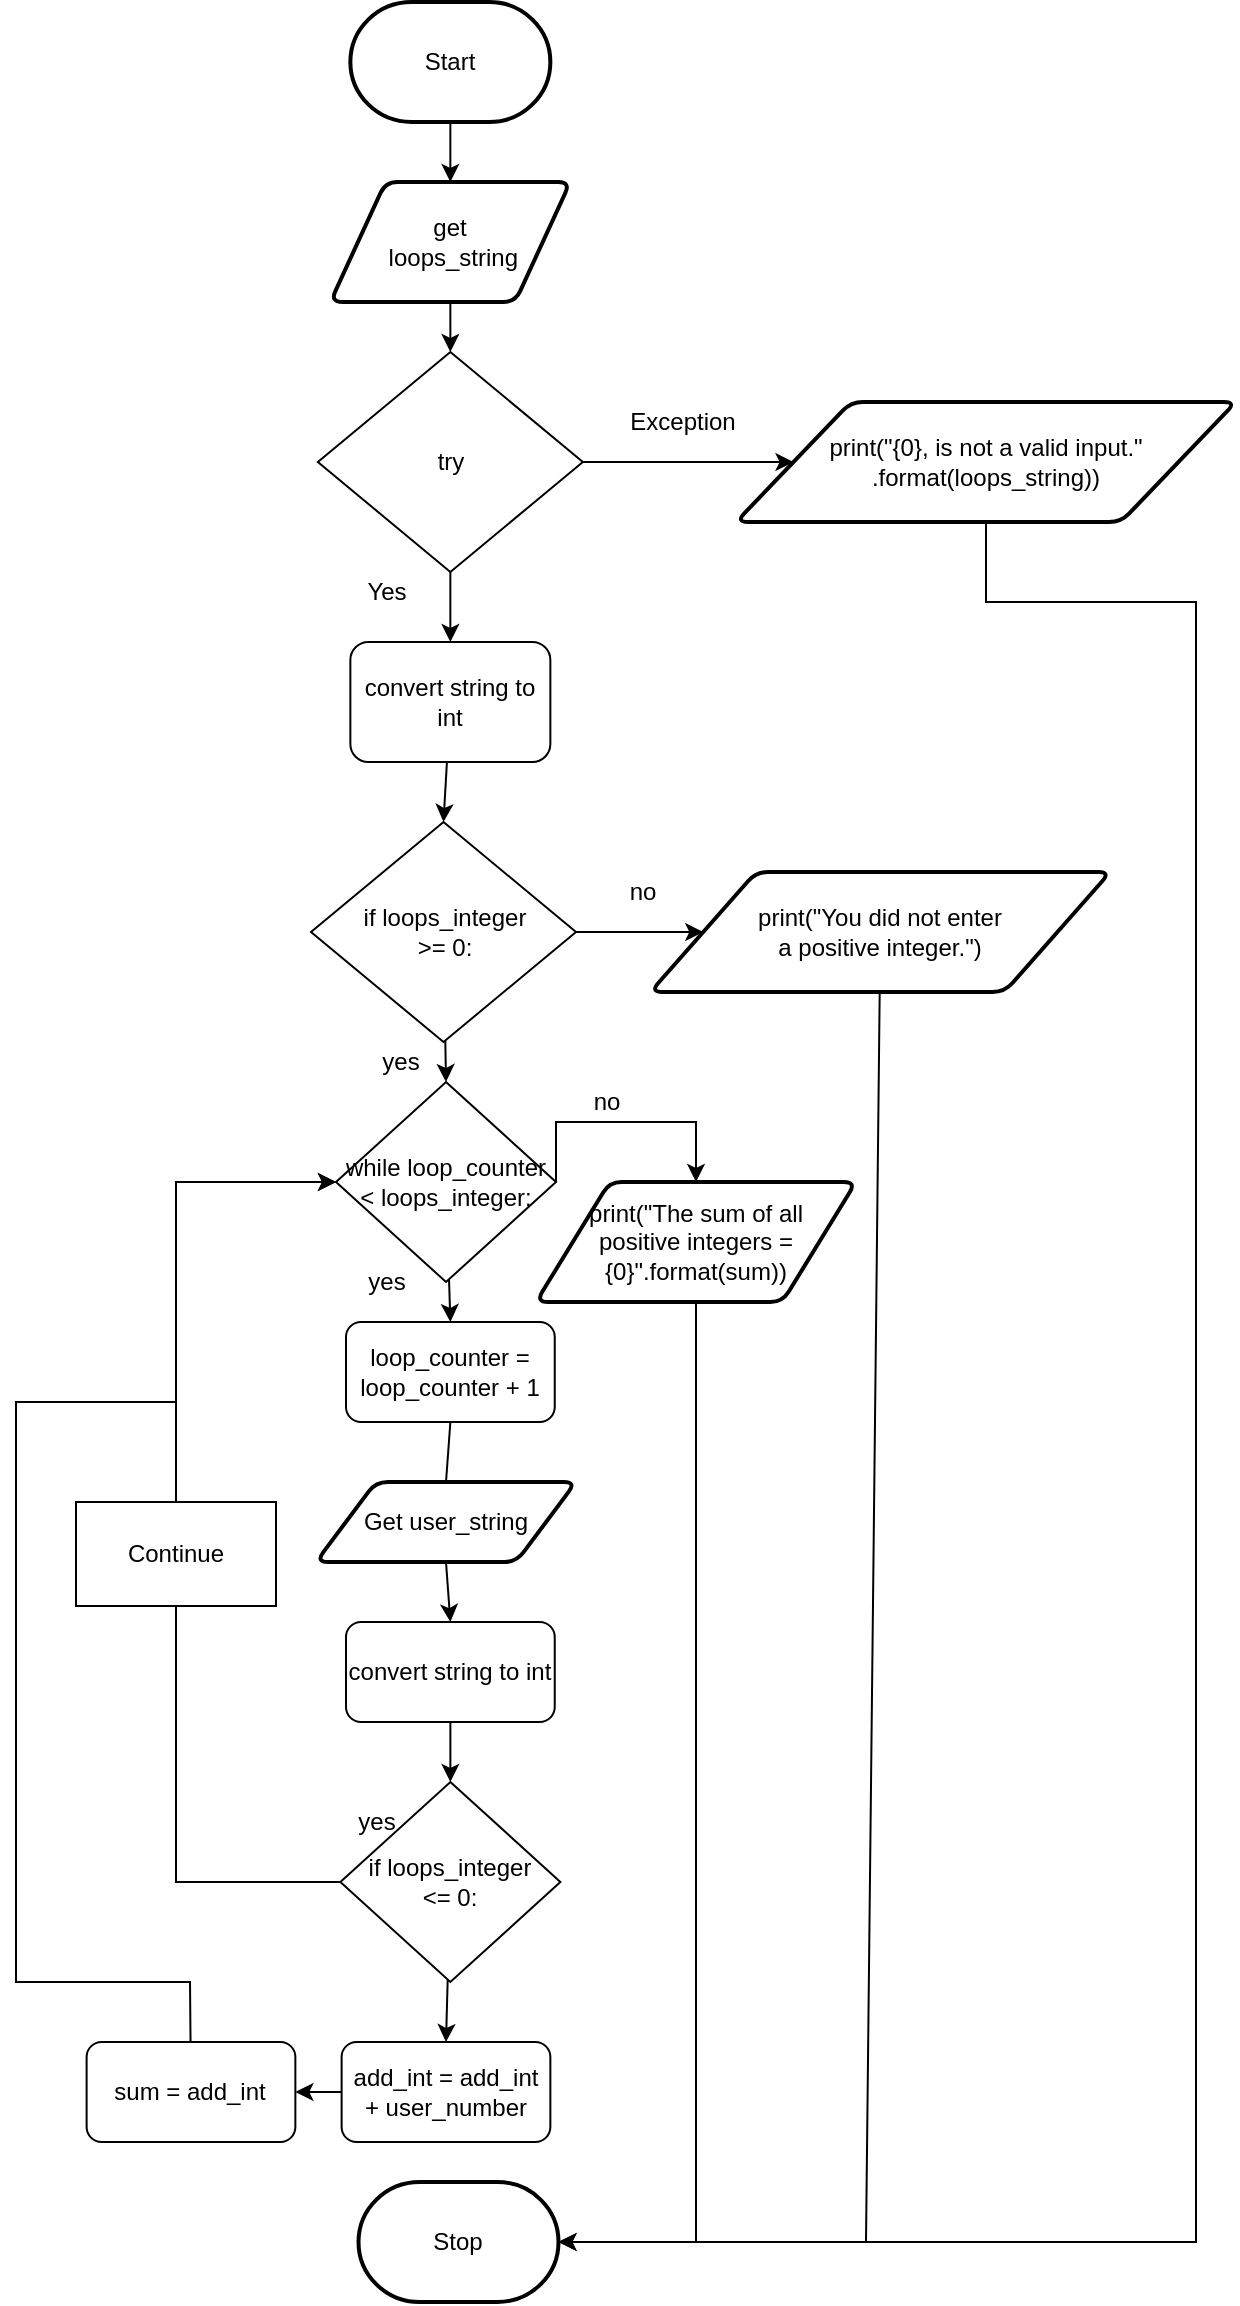 <mxfile>
    <diagram id="tYJdsMAIOQ761ntMj-JU" name="Page-1">
        <mxGraphModel dx="477" dy="215" grid="1" gridSize="10" guides="1" tooltips="1" connect="1" arrows="1" fold="1" page="1" pageScale="1" pageWidth="1200" pageHeight="1600" math="0" shadow="0">
            <root>
                <mxCell id="0"/>
                <mxCell id="1" parent="0"/>
                <mxCell id="3" style="edgeStyle=none;html=1;entryX=0.5;entryY=0;entryDx=0;entryDy=0;" parent="1" source="2" target="20" edge="1">
                    <mxGeometry relative="1" as="geometry">
                        <mxPoint x="220" y="220" as="targetPoint"/>
                    </mxGeometry>
                </mxCell>
                <mxCell id="2" value="Start" style="strokeWidth=2;html=1;shape=mxgraph.flowchart.terminator;whiteSpace=wrap;" parent="1" vertex="1">
                    <mxGeometry x="217.18" y="70" width="100" height="60" as="geometry"/>
                </mxCell>
                <mxCell id="6" style="edgeStyle=none;html=1;exitX=0.5;exitY=1;exitDx=0;exitDy=0;entryX=0.5;entryY=0;entryDx=0;entryDy=0;" parent="1" source="20" target="21" edge="1">
                    <mxGeometry relative="1" as="geometry">
                        <mxPoint x="300" y="310" as="sourcePoint"/>
                        <mxPoint x="300" y="220" as="targetPoint"/>
                    </mxGeometry>
                </mxCell>
                <mxCell id="8" style="edgeStyle=none;html=1;exitX=0.5;exitY=1;exitDx=0;exitDy=0;entryX=0.5;entryY=0;entryDx=0;entryDy=0;" parent="1" source="21" target="52" edge="1">
                    <mxGeometry relative="1" as="geometry">
                        <mxPoint x="280" y="415" as="targetPoint"/>
                        <mxPoint x="300" y="480" as="sourcePoint"/>
                    </mxGeometry>
                </mxCell>
                <mxCell id="20" value="get&lt;br&gt;&amp;nbsp;loops_string" style="shape=parallelogram;html=1;strokeWidth=2;perimeter=parallelogramPerimeter;whiteSpace=wrap;rounded=1;arcSize=12;size=0.23;" parent="1" vertex="1">
                    <mxGeometry x="207.18" y="160" width="120" height="60" as="geometry"/>
                </mxCell>
                <mxCell id="57" style="edgeStyle=none;html=1;exitX=0;exitY=0.5;exitDx=0;exitDy=0;" parent="1" source="21" target="58" edge="1">
                    <mxGeometry relative="1" as="geometry">
                        <mxPoint x="410" y="300" as="targetPoint"/>
                    </mxGeometry>
                </mxCell>
                <mxCell id="21" value="try" style="rhombus;whiteSpace=wrap;html=1;" parent="1" vertex="1">
                    <mxGeometry x="200.93" y="245" width="132.5" height="110" as="geometry"/>
                </mxCell>
                <mxCell id="22" value="Yes" style="text;html=1;align=center;verticalAlign=middle;resizable=0;points=[];autosize=1;strokeColor=none;fillColor=none;" parent="1" vertex="1">
                    <mxGeometry x="215" y="355" width="40" height="20" as="geometry"/>
                </mxCell>
                <mxCell id="26" value="Stop" style="strokeWidth=2;html=1;shape=mxgraph.flowchart.terminator;whiteSpace=wrap;" parent="1" vertex="1">
                    <mxGeometry x="221.25" y="1160" width="100" height="60" as="geometry"/>
                </mxCell>
                <mxCell id="54" style="edgeStyle=none;rounded=0;html=1;entryX=0.5;entryY=0;entryDx=0;entryDy=0;" parent="1" source="52" target="111" edge="1">
                    <mxGeometry relative="1" as="geometry">
                        <mxPoint x="281.25" y="470" as="targetPoint"/>
                    </mxGeometry>
                </mxCell>
                <mxCell id="52" value="&lt;font style=&quot;font-size: 12px&quot;&gt;convert string to int&lt;br&gt;&lt;/font&gt;" style="rounded=1;whiteSpace=wrap;html=1;" parent="1" vertex="1">
                    <mxGeometry x="217.18" y="390" width="100" height="60" as="geometry"/>
                </mxCell>
                <mxCell id="56" value="Exception" style="text;html=1;align=center;verticalAlign=middle;resizable=0;points=[];autosize=1;strokeColor=none;fillColor=none;" parent="1" vertex="1">
                    <mxGeometry x="347.5" y="270" width="70" height="20" as="geometry"/>
                </mxCell>
                <mxCell id="58" value="print(&quot;{0}, is not a valid input.&quot; .format(loops_string))" style="shape=parallelogram;html=1;strokeWidth=2;perimeter=parallelogramPerimeter;whiteSpace=wrap;rounded=1;arcSize=12;size=0.23;" parent="1" vertex="1">
                    <mxGeometry x="410" y="270" width="250" height="60" as="geometry"/>
                </mxCell>
                <mxCell id="113" style="edgeStyle=none;html=1;entryX=0;entryY=0.5;entryDx=0;entryDy=0;" parent="1" source="111" target="114" edge="1">
                    <mxGeometry relative="1" as="geometry">
                        <mxPoint x="390" y="535" as="targetPoint"/>
                    </mxGeometry>
                </mxCell>
                <mxCell id="131" style="edgeStyle=none;html=1;entryX=0.5;entryY=0;entryDx=0;entryDy=0;" parent="1" source="111" target="129" edge="1">
                    <mxGeometry relative="1" as="geometry"/>
                </mxCell>
                <mxCell id="111" value="if loops_integer &lt;br&gt;&amp;gt;= 0:" style="rhombus;whiteSpace=wrap;html=1;" parent="1" vertex="1">
                    <mxGeometry x="197.5" y="480" width="132.5" height="110" as="geometry"/>
                </mxCell>
                <mxCell id="112" value="no" style="text;html=1;align=center;verticalAlign=middle;resizable=0;points=[];autosize=1;strokeColor=none;fillColor=none;" parent="1" vertex="1">
                    <mxGeometry x="347.5" y="505" width="30" height="20" as="geometry"/>
                </mxCell>
                <mxCell id="124" style="edgeStyle=none;rounded=0;html=1;entryX=1;entryY=0.5;entryDx=0;entryDy=0;entryPerimeter=0;" parent="1" source="114" target="26" edge="1">
                    <mxGeometry relative="1" as="geometry">
                        <mxPoint x="350" y="900" as="targetPoint"/>
                        <Array as="points">
                            <mxPoint x="475" y="1190"/>
                        </Array>
                    </mxGeometry>
                </mxCell>
                <mxCell id="114" value="print(&quot;You did not enter &lt;br&gt;a positive integer.&quot;)" style="shape=parallelogram;html=1;strokeWidth=2;perimeter=parallelogramPerimeter;whiteSpace=wrap;rounded=1;arcSize=12;size=0.23;" parent="1" vertex="1">
                    <mxGeometry x="367.18" y="505" width="230" height="60" as="geometry"/>
                </mxCell>
                <mxCell id="116" value="loop_counter = loop_counter + 1" style="rounded=1;whiteSpace=wrap;html=1;" parent="1" vertex="1">
                    <mxGeometry x="215" y="730" width="104.37" height="50" as="geometry"/>
                </mxCell>
                <mxCell id="117" value="yes" style="text;html=1;align=center;verticalAlign=middle;resizable=0;points=[];autosize=1;strokeColor=none;fillColor=none;" parent="1" vertex="1">
                    <mxGeometry x="226.88" y="590" width="30" height="20" as="geometry"/>
                </mxCell>
                <mxCell id="118" value="" style="endArrow=none;html=1;exitX=0.5;exitY=1;exitDx=0;exitDy=0;entryX=0.5;entryY=0;entryDx=0;entryDy=0;" parent="1" source="116" target="134" edge="1">
                    <mxGeometry width="50" height="50" relative="1" as="geometry">
                        <mxPoint x="310" y="690" as="sourcePoint"/>
                        <mxPoint x="279.065" y="830" as="targetPoint"/>
                    </mxGeometry>
                </mxCell>
                <mxCell id="121" style="edgeStyle=none;rounded=0;html=1;entryX=0.5;entryY=0;entryDx=0;entryDy=0;exitX=0.5;exitY=1;exitDx=0;exitDy=0;" parent="1" source="134" target="135" edge="1">
                    <mxGeometry relative="1" as="geometry">
                        <mxPoint x="279.07" y="910" as="targetPoint"/>
                        <mxPoint x="279.793" y="880" as="sourcePoint"/>
                    </mxGeometry>
                </mxCell>
                <mxCell id="126" value="" style="endArrow=none;html=1;rounded=0;entryX=0.5;entryY=1;entryDx=0;entryDy=0;exitX=1;exitY=0.5;exitDx=0;exitDy=0;exitPerimeter=0;" parent="1" source="26" target="58" edge="1">
                    <mxGeometry width="50" height="50" relative="1" as="geometry">
                        <mxPoint x="430" y="1010" as="sourcePoint"/>
                        <mxPoint x="540" y="440" as="targetPoint"/>
                        <Array as="points">
                            <mxPoint x="520" y="1190"/>
                            <mxPoint x="640" y="1190"/>
                            <mxPoint x="640" y="370"/>
                            <mxPoint x="535" y="370"/>
                        </Array>
                    </mxGeometry>
                </mxCell>
                <mxCell id="132" style="edgeStyle=none;html=1;entryX=0.5;entryY=0;entryDx=0;entryDy=0;" parent="1" source="129" target="116" edge="1">
                    <mxGeometry relative="1" as="geometry"/>
                </mxCell>
                <mxCell id="146" style="edgeStyle=none;html=1;entryX=0.5;entryY=0;entryDx=0;entryDy=0;exitX=1;exitY=0.5;exitDx=0;exitDy=0;rounded=0;" edge="1" parent="1" source="129" target="147">
                    <mxGeometry relative="1" as="geometry">
                        <mxPoint x="360" y="660" as="targetPoint"/>
                        <Array as="points">
                            <mxPoint x="320" y="630"/>
                            <mxPoint x="390" y="630"/>
                        </Array>
                    </mxGeometry>
                </mxCell>
                <mxCell id="129" value="while loop_counter &amp;lt; loops_integer:" style="rhombus;whiteSpace=wrap;html=1;" parent="1" vertex="1">
                    <mxGeometry x="210" y="610" width="110" height="100" as="geometry"/>
                </mxCell>
                <mxCell id="133" value="yes" style="text;html=1;align=center;verticalAlign=middle;resizable=0;points=[];autosize=1;strokeColor=none;fillColor=none;" parent="1" vertex="1">
                    <mxGeometry x="220" y="700" width="30" height="20" as="geometry"/>
                </mxCell>
                <mxCell id="134" value="Get user_string" style="shape=parallelogram;html=1;strokeWidth=2;perimeter=parallelogramPerimeter;whiteSpace=wrap;rounded=1;arcSize=12;size=0.23;" parent="1" vertex="1">
                    <mxGeometry x="200" y="810" width="130" height="40" as="geometry"/>
                </mxCell>
                <mxCell id="136" style="edgeStyle=none;html=1;entryX=0.5;entryY=0;entryDx=0;entryDy=0;" parent="1" source="135" target="138" edge="1">
                    <mxGeometry relative="1" as="geometry">
                        <mxPoint x="278.435" y="960" as="targetPoint"/>
                    </mxGeometry>
                </mxCell>
                <mxCell id="135" value="convert string to int" style="rounded=1;whiteSpace=wrap;html=1;" parent="1" vertex="1">
                    <mxGeometry x="215" y="880" width="104.37" height="50" as="geometry"/>
                </mxCell>
                <mxCell id="137" value="yes" style="text;html=1;align=center;verticalAlign=middle;resizable=0;points=[];autosize=1;strokeColor=none;fillColor=none;" parent="1" vertex="1">
                    <mxGeometry x="215" y="970" width="30" height="20" as="geometry"/>
                </mxCell>
                <mxCell id="139" style="edgeStyle=none;html=1;rounded=0;entryX=0;entryY=0.5;entryDx=0;entryDy=0;" parent="1" source="138" target="129" edge="1">
                    <mxGeometry relative="1" as="geometry">
                        <mxPoint x="130" y="640" as="targetPoint"/>
                        <Array as="points">
                            <mxPoint x="130" y="1010"/>
                            <mxPoint x="130" y="660"/>
                        </Array>
                    </mxGeometry>
                </mxCell>
                <mxCell id="141" style="edgeStyle=none;rounded=0;html=1;entryX=0.5;entryY=0;entryDx=0;entryDy=0;" parent="1" source="138" edge="1" target="142">
                    <mxGeometry relative="1" as="geometry">
                        <mxPoint x="278.43" y="1090" as="targetPoint"/>
                    </mxGeometry>
                </mxCell>
                <mxCell id="138" value="&lt;div&gt;if loops_integer&lt;/div&gt;&lt;div&gt;&amp;lt;= 0:&lt;/div&gt;" style="rhombus;whiteSpace=wrap;html=1;" parent="1" vertex="1">
                    <mxGeometry x="212.18" y="960" width="110" height="100" as="geometry"/>
                </mxCell>
                <mxCell id="140" value="Continue" style="rounded=0;whiteSpace=wrap;html=1;" parent="1" vertex="1">
                    <mxGeometry x="80" y="820" width="100" height="52" as="geometry"/>
                </mxCell>
                <mxCell id="143" style="edgeStyle=none;rounded=0;html=1;entryX=1;entryY=0.5;entryDx=0;entryDy=0;" parent="1" source="142" target="144" edge="1">
                    <mxGeometry relative="1" as="geometry">
                        <mxPoint x="200" y="1115" as="targetPoint"/>
                    </mxGeometry>
                </mxCell>
                <mxCell id="142" value="add_int = add_int + user_number" style="rounded=1;whiteSpace=wrap;html=1;" parent="1" vertex="1">
                    <mxGeometry x="212.81" y="1090" width="104.37" height="50" as="geometry"/>
                </mxCell>
                <mxCell id="145" style="edgeStyle=none;rounded=0;html=1;entryX=0;entryY=0.5;entryDx=0;entryDy=0;" parent="1" source="144" target="129" edge="1">
                    <mxGeometry relative="1" as="geometry">
                        <mxPoint x="220" y="660" as="targetPoint"/>
                        <Array as="points">
                            <mxPoint x="137" y="1060"/>
                            <mxPoint x="50" y="1060"/>
                            <mxPoint x="50" y="770"/>
                            <mxPoint x="130" y="770"/>
                            <mxPoint x="130" y="660"/>
                        </Array>
                    </mxGeometry>
                </mxCell>
                <mxCell id="144" value="sum = add_int" style="rounded=1;whiteSpace=wrap;html=1;" parent="1" vertex="1">
                    <mxGeometry x="85.31" y="1090" width="104.37" height="50" as="geometry"/>
                </mxCell>
                <mxCell id="149" style="edgeStyle=none;html=1;fontSize=12;entryX=1;entryY=0.5;entryDx=0;entryDy=0;entryPerimeter=0;rounded=0;" edge="1" parent="1" source="147" target="26">
                    <mxGeometry relative="1" as="geometry">
                        <mxPoint x="330" y="1190" as="targetPoint"/>
                        <Array as="points">
                            <mxPoint x="390" y="1190"/>
                        </Array>
                    </mxGeometry>
                </mxCell>
                <mxCell id="147" value="print(&quot;The sum of all &lt;br&gt;positive integers = {0}&quot;.format(sum))" style="shape=parallelogram;html=1;strokeWidth=2;perimeter=parallelogramPerimeter;whiteSpace=wrap;rounded=1;arcSize=12;size=0.23;" vertex="1" parent="1">
                    <mxGeometry x="310" y="660" width="160" height="60" as="geometry"/>
                </mxCell>
                <mxCell id="148" value="&lt;font style=&quot;font-size: 12px&quot;&gt;no&lt;/font&gt;" style="text;html=1;align=center;verticalAlign=middle;resizable=0;points=[];autosize=1;strokeColor=none;fillColor=none;fontSize=10;" vertex="1" parent="1">
                    <mxGeometry x="330" y="610" width="30" height="20" as="geometry"/>
                </mxCell>
            </root>
        </mxGraphModel>
    </diagram>
</mxfile>